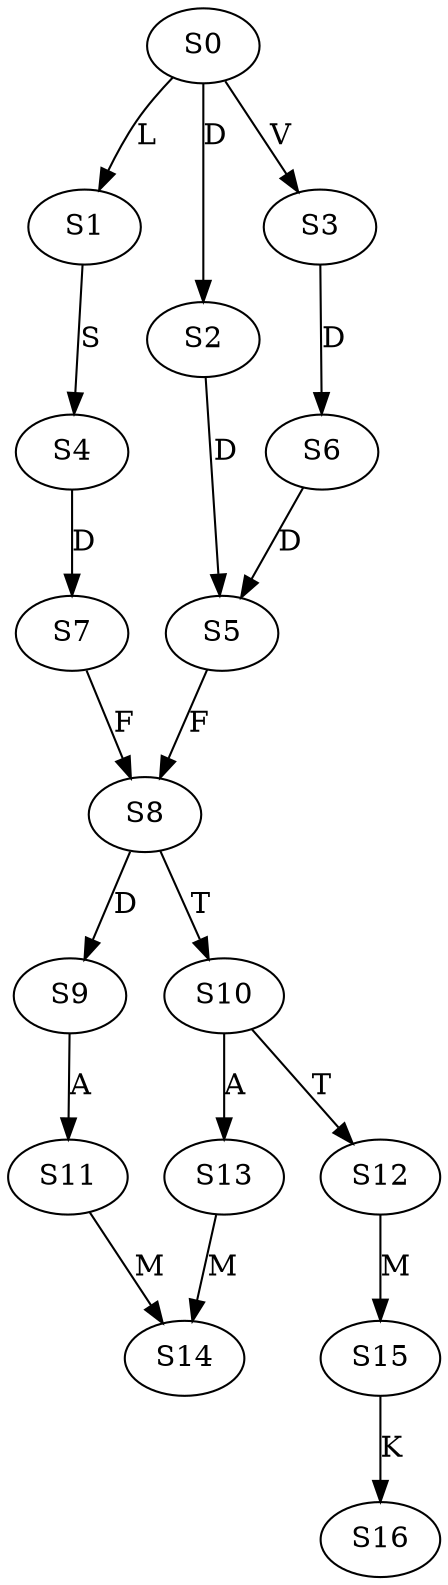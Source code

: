 strict digraph  {
	S0 -> S1 [ label = L ];
	S0 -> S2 [ label = D ];
	S0 -> S3 [ label = V ];
	S1 -> S4 [ label = S ];
	S2 -> S5 [ label = D ];
	S3 -> S6 [ label = D ];
	S4 -> S7 [ label = D ];
	S5 -> S8 [ label = F ];
	S6 -> S5 [ label = D ];
	S7 -> S8 [ label = F ];
	S8 -> S9 [ label = D ];
	S8 -> S10 [ label = T ];
	S9 -> S11 [ label = A ];
	S10 -> S12 [ label = T ];
	S10 -> S13 [ label = A ];
	S11 -> S14 [ label = M ];
	S12 -> S15 [ label = M ];
	S13 -> S14 [ label = M ];
	S15 -> S16 [ label = K ];
}
